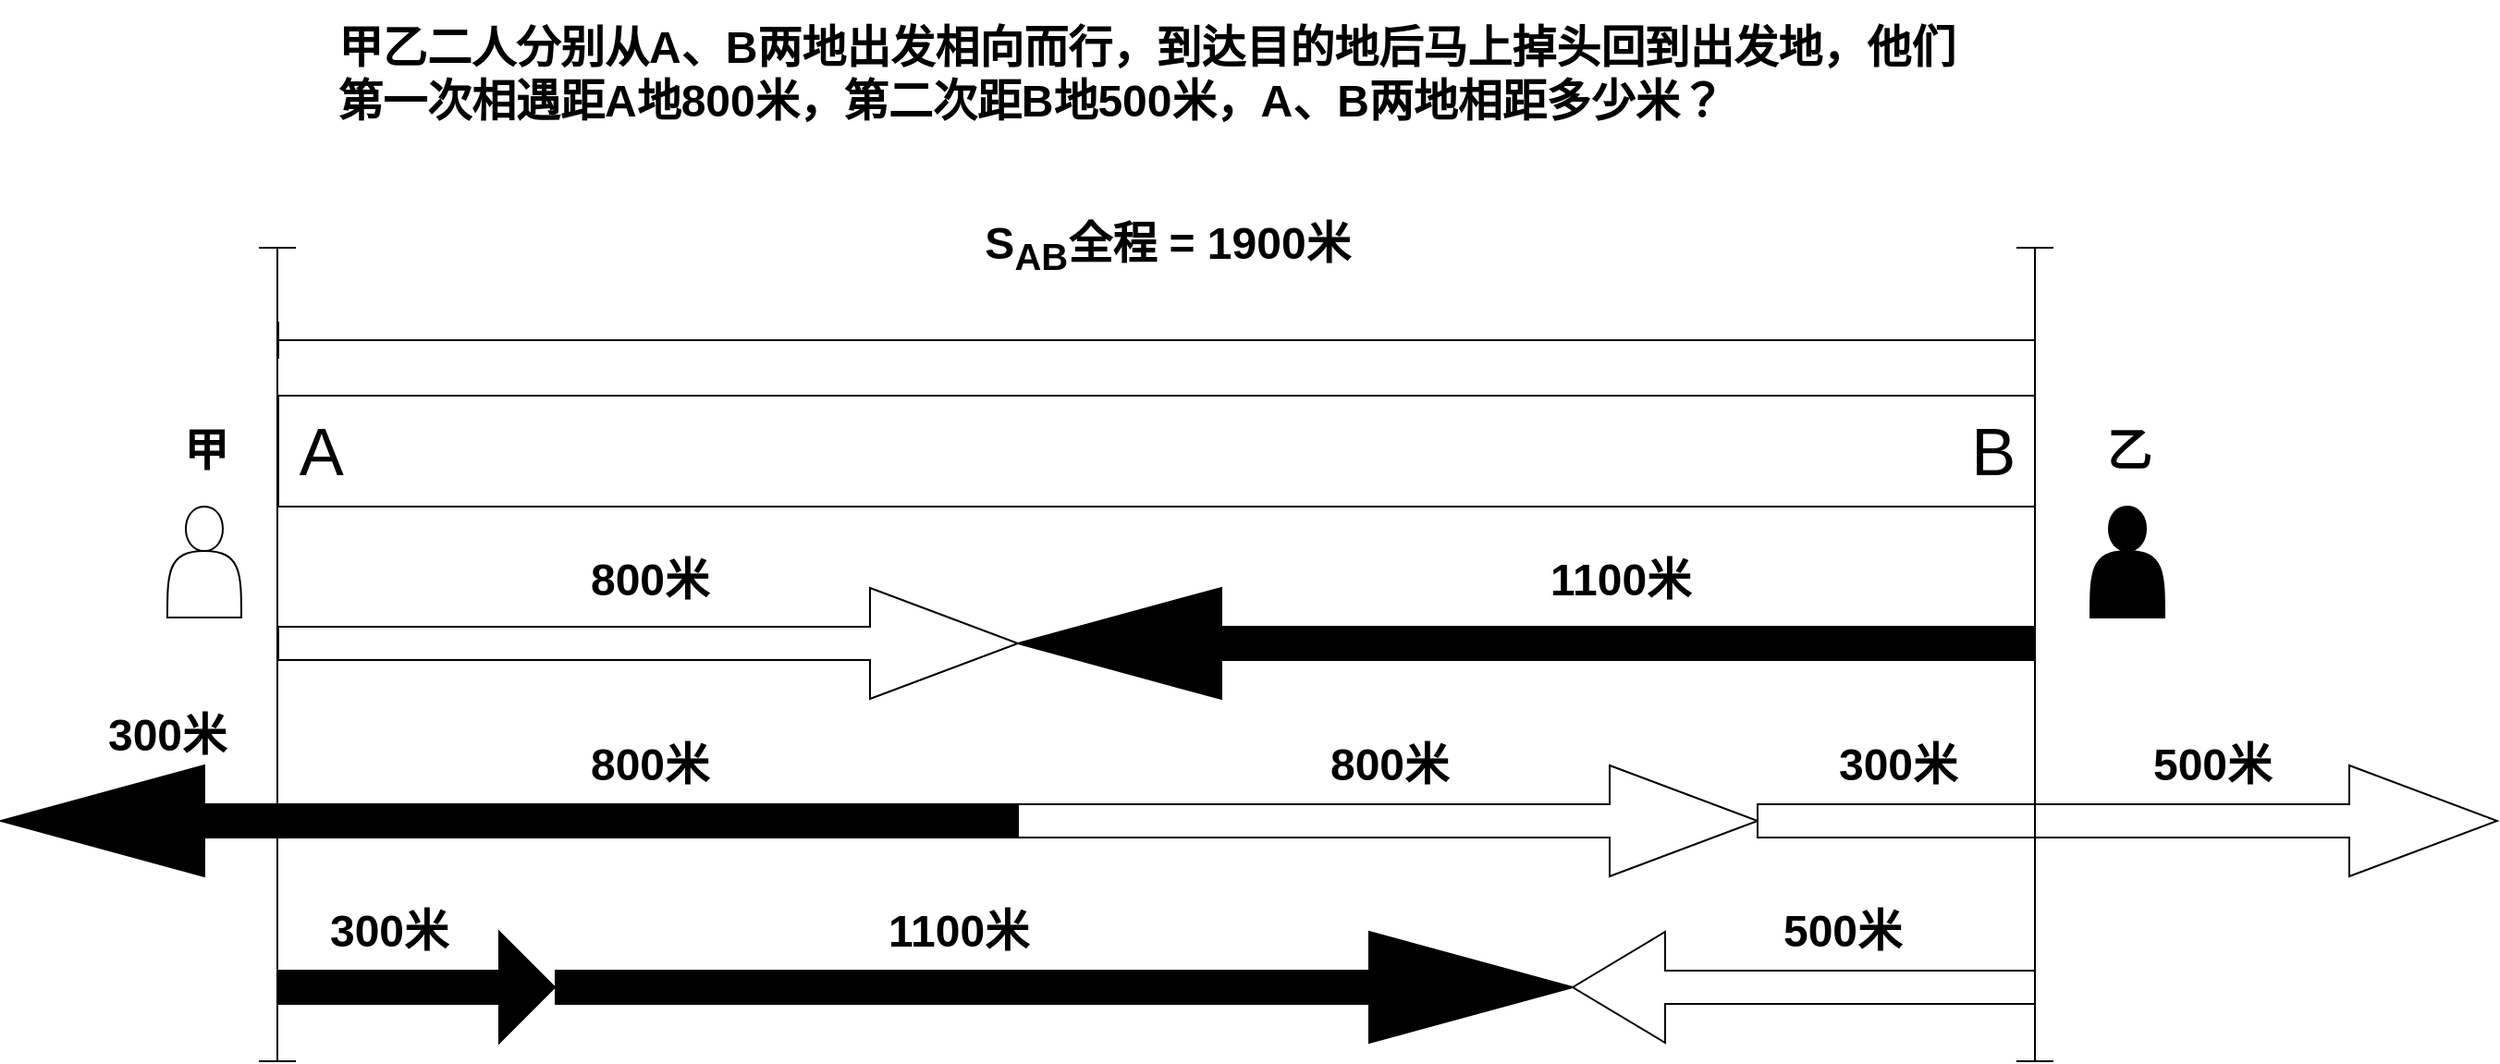 <mxfile version="22.1.21" type="device">
  <diagram id="2Pl5HlIxxQb_QpP7JWfI" name="第 1 页">
    <mxGraphModel dx="1434" dy="827" grid="1" gridSize="10" guides="1" tooltips="1" connect="1" arrows="1" fold="1" page="1" pageScale="1" pageWidth="1169" pageHeight="827" math="0" shadow="0">
      <root>
        <mxCell id="0" />
        <mxCell id="1" parent="0" />
        <mxCell id="sXxsu7FE6Y24Ids7-lZW-1" value="&lt;div style=&quot;&quot;&gt;&lt;span style=&quot;background-color: initial;&quot;&gt;&lt;font style=&quot;font-size: 36px;&quot;&gt;A&amp;nbsp; &amp;nbsp; &amp;nbsp; &amp;nbsp; &amp;nbsp; &amp;nbsp; &amp;nbsp; &amp;nbsp; &amp;nbsp; &amp;nbsp; &amp;nbsp; &amp;nbsp; &amp;nbsp; &amp;nbsp; &amp;nbsp; &amp;nbsp; &amp;nbsp; &amp;nbsp; &amp;nbsp; &amp;nbsp; &amp;nbsp; &amp;nbsp; &amp;nbsp; &amp;nbsp; &amp;nbsp; &amp;nbsp; &amp;nbsp; &amp;nbsp; &amp;nbsp; &amp;nbsp; &amp;nbsp; &amp;nbsp; &amp;nbsp; &amp;nbsp; &amp;nbsp; &amp;nbsp; &amp;nbsp; &amp;nbsp; &amp;nbsp; &amp;nbsp; &amp;nbsp; &amp;nbsp; &amp;nbsp; &amp;nbsp; B&lt;/font&gt;&lt;/span&gt;&lt;/div&gt;" style="rounded=0;whiteSpace=wrap;html=1;align=center;" vertex="1" parent="1">
          <mxGeometry x="462.5" y="284" width="950" height="60" as="geometry" />
        </mxCell>
        <mxCell id="sXxsu7FE6Y24Ids7-lZW-3" value="" style="shape=crossbar;whiteSpace=wrap;html=1;rounded=1;" vertex="1" parent="1">
          <mxGeometry x="462.5" y="244" width="950" height="20" as="geometry" />
        </mxCell>
        <mxCell id="sXxsu7FE6Y24Ids7-lZW-4" value="S&lt;font style=&quot;font-size: 24px;&quot;&gt;&lt;sub&gt;AB&lt;/sub&gt;&lt;/font&gt;全程 = 1900米" style="text;strokeColor=none;fillColor=none;html=1;fontSize=24;fontStyle=1;verticalAlign=middle;align=center;" vertex="1" parent="1">
          <mxGeometry x="792.5" y="184" width="300" height="40" as="geometry" />
        </mxCell>
        <mxCell id="sXxsu7FE6Y24Ids7-lZW-5" value="" style="shape=singleArrow;whiteSpace=wrap;html=1;" vertex="1" parent="1">
          <mxGeometry x="462.5" y="388" width="400" height="60" as="geometry" />
        </mxCell>
        <mxCell id="sXxsu7FE6Y24Ids7-lZW-6" value="" style="shape=singleArrow;direction=west;whiteSpace=wrap;html=1;fillColor=#000000;" vertex="1" parent="1">
          <mxGeometry x="862.5" y="388" width="550" height="60" as="geometry" />
        </mxCell>
        <mxCell id="sXxsu7FE6Y24Ids7-lZW-7" value="" style="shape=actor;whiteSpace=wrap;html=1;" vertex="1" parent="1">
          <mxGeometry x="402.5" y="344" width="40" height="60" as="geometry" />
        </mxCell>
        <mxCell id="sXxsu7FE6Y24Ids7-lZW-8" value="" style="shape=actor;whiteSpace=wrap;html=1;fillColor=#000000;" vertex="1" parent="1">
          <mxGeometry x="1442.5" y="344" width="40" height="60" as="geometry" />
        </mxCell>
        <mxCell id="sXxsu7FE6Y24Ids7-lZW-9" value="甲" style="text;strokeColor=none;fillColor=none;html=1;fontSize=24;fontStyle=1;verticalAlign=middle;align=center;" vertex="1" parent="1">
          <mxGeometry x="390" y="294" width="65" height="40" as="geometry" />
        </mxCell>
        <mxCell id="sXxsu7FE6Y24Ids7-lZW-10" value="乙" style="text;strokeColor=none;fillColor=none;html=1;fontSize=24;fontStyle=1;verticalAlign=middle;align=center;" vertex="1" parent="1">
          <mxGeometry x="1430" y="294" width="65" height="40" as="geometry" />
        </mxCell>
        <mxCell id="sXxsu7FE6Y24Ids7-lZW-11" value="" style="shape=singleArrow;whiteSpace=wrap;html=1;" vertex="1" parent="1">
          <mxGeometry x="862.5" y="484" width="400" height="60" as="geometry" />
        </mxCell>
        <mxCell id="sXxsu7FE6Y24Ids7-lZW-12" value="" style="shape=singleArrow;whiteSpace=wrap;html=1;" vertex="1" parent="1">
          <mxGeometry x="1262.5" y="484" width="400" height="60" as="geometry" />
        </mxCell>
        <mxCell id="sXxsu7FE6Y24Ids7-lZW-13" value="" style="shape=singleArrow;whiteSpace=wrap;html=1;flipH=1;" vertex="1" parent="1">
          <mxGeometry x="1162.5" y="574" width="250" height="60" as="geometry" />
        </mxCell>
        <mxCell id="sXxsu7FE6Y24Ids7-lZW-16" value="800米" style="text;strokeColor=none;fillColor=none;html=1;fontSize=24;fontStyle=1;verticalAlign=middle;align=center;" vertex="1" parent="1">
          <mxGeometry x="612.5" y="364" width="100" height="40" as="geometry" />
        </mxCell>
        <mxCell id="sXxsu7FE6Y24Ids7-lZW-18" value="" style="shape=crossbar;whiteSpace=wrap;html=1;rounded=1;direction=south;" vertex="1" parent="1">
          <mxGeometry x="1402.5" y="204" width="20" height="440" as="geometry" />
        </mxCell>
        <mxCell id="sXxsu7FE6Y24Ids7-lZW-19" value="800米" style="text;strokeColor=none;fillColor=none;html=1;fontSize=24;fontStyle=1;verticalAlign=middle;align=center;" vertex="1" parent="1">
          <mxGeometry x="1012.5" y="464" width="100" height="40" as="geometry" />
        </mxCell>
        <mxCell id="sXxsu7FE6Y24Ids7-lZW-20" value="300米" style="text;strokeColor=none;fillColor=none;html=1;fontSize=24;fontStyle=1;verticalAlign=middle;align=center;" vertex="1" parent="1">
          <mxGeometry x="1287.5" y="464" width="100" height="40" as="geometry" />
        </mxCell>
        <mxCell id="sXxsu7FE6Y24Ids7-lZW-21" value="500米" style="text;strokeColor=none;fillColor=none;html=1;fontSize=24;fontStyle=1;verticalAlign=middle;align=center;" vertex="1" parent="1">
          <mxGeometry x="1457.5" y="464" width="100" height="40" as="geometry" />
        </mxCell>
        <mxCell id="sXxsu7FE6Y24Ids7-lZW-22" value="500米" style="text;strokeColor=none;fillColor=none;html=1;fontSize=24;fontStyle=1;verticalAlign=middle;align=center;" vertex="1" parent="1">
          <mxGeometry x="1257.5" y="554" width="100" height="40" as="geometry" />
        </mxCell>
        <mxCell id="sXxsu7FE6Y24Ids7-lZW-23" value="1100米" style="text;strokeColor=none;fillColor=none;html=1;fontSize=24;fontStyle=1;verticalAlign=middle;align=center;" vertex="1" parent="1">
          <mxGeometry x="1137.5" y="364" width="100" height="40" as="geometry" />
        </mxCell>
        <mxCell id="sXxsu7FE6Y24Ids7-lZW-26" value="" style="shape=singleArrow;direction=west;whiteSpace=wrap;html=1;fillColor=#000000;" vertex="1" parent="1">
          <mxGeometry x="312.5" y="484" width="550" height="60" as="geometry" />
        </mxCell>
        <mxCell id="sXxsu7FE6Y24Ids7-lZW-29" value="" style="shape=crossbar;whiteSpace=wrap;html=1;rounded=1;direction=south;" vertex="1" parent="1">
          <mxGeometry x="452" y="204" width="20" height="440" as="geometry" />
        </mxCell>
        <mxCell id="sXxsu7FE6Y24Ids7-lZW-30" value="800米" style="text;strokeColor=none;fillColor=none;html=1;fontSize=24;fontStyle=1;verticalAlign=middle;align=center;" vertex="1" parent="1">
          <mxGeometry x="612.5" y="464" width="100" height="40" as="geometry" />
        </mxCell>
        <mxCell id="sXxsu7FE6Y24Ids7-lZW-31" value="" style="shape=singleArrow;direction=west;whiteSpace=wrap;html=1;fillColor=#000000;flipH=1;" vertex="1" parent="1">
          <mxGeometry x="612.5" y="574" width="550" height="60" as="geometry" />
        </mxCell>
        <mxCell id="sXxsu7FE6Y24Ids7-lZW-32" value="" style="shape=singleArrow;direction=west;whiteSpace=wrap;html=1;fillColor=#000000;flipH=1;" vertex="1" parent="1">
          <mxGeometry x="462" y="574" width="150" height="60" as="geometry" />
        </mxCell>
        <mxCell id="sXxsu7FE6Y24Ids7-lZW-33" value="300米" style="text;strokeColor=none;fillColor=none;html=1;fontSize=24;fontStyle=1;verticalAlign=middle;align=center;" vertex="1" parent="1">
          <mxGeometry x="352" y="448" width="100" height="40" as="geometry" />
        </mxCell>
        <mxCell id="sXxsu7FE6Y24Ids7-lZW-34" value="300米" style="text;strokeColor=none;fillColor=none;html=1;fontSize=24;fontStyle=1;verticalAlign=middle;align=center;" vertex="1" parent="1">
          <mxGeometry x="472" y="554" width="100" height="40" as="geometry" />
        </mxCell>
        <mxCell id="sXxsu7FE6Y24Ids7-lZW-35" value="1100米" style="text;strokeColor=none;fillColor=none;html=1;fontSize=24;fontStyle=1;verticalAlign=middle;align=center;" vertex="1" parent="1">
          <mxGeometry x="780" y="554" width="100" height="40" as="geometry" />
        </mxCell>
        <mxCell id="sXxsu7FE6Y24Ids7-lZW-36" value="甲乙二人分别从A、B两地出发相向而行，到达目的地后马上掉头回到出发地，他们第一次相遇距A地800米，第二次距B地500米，A、B两地相距多少米？" style="text;strokeColor=none;fillColor=none;html=1;fontSize=24;fontStyle=1;verticalAlign=middle;align=left;whiteSpace=wrap;" vertex="1" parent="1">
          <mxGeometry x="492.5" y="70" width="900" height="80" as="geometry" />
        </mxCell>
      </root>
    </mxGraphModel>
  </diagram>
</mxfile>

